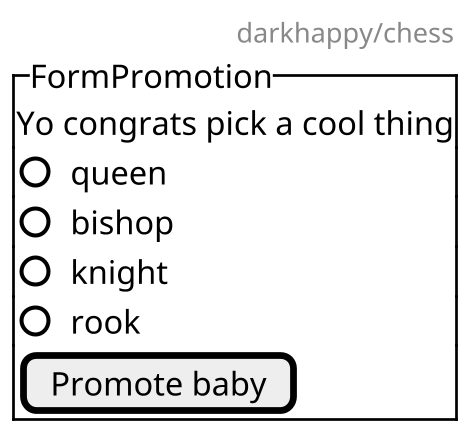 @startuml
'https://plantuml.com/salt

salt
scale 1.3
skinparam dpi 200
header darkhappy/chess

{^"FormPromotion"
Yo congrats pick a cool thing

() queen
() bishop
() knight
() rook


[Promote baby]
}
@enduml